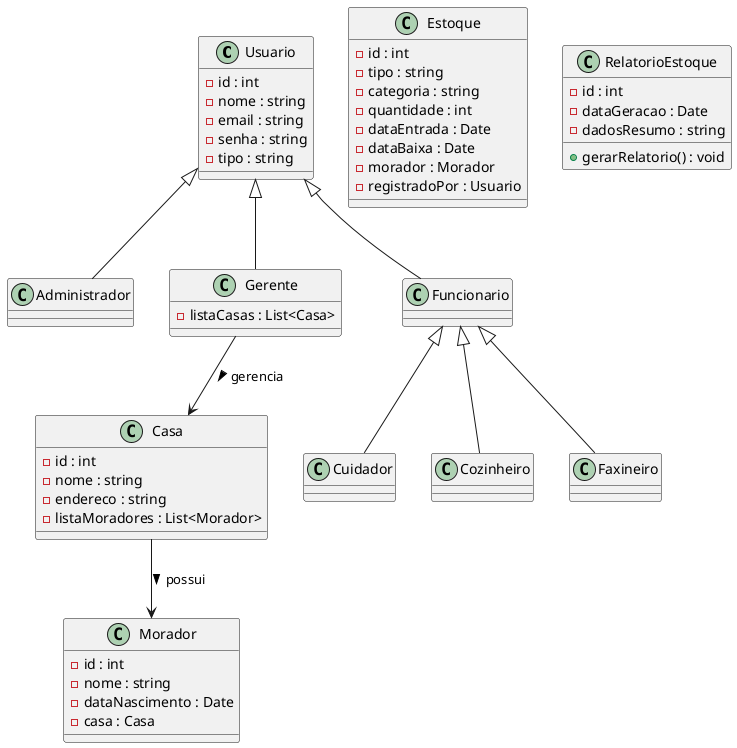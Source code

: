 @startuml
' Definição das classes e heranças

class Usuario {
  - id : int
  - nome : string
  - email : string
  - senha : string
  - tipo : string
}

class Administrador
class Gerente {
  - listaCasas : List<Casa>
}
class Funcionario

Usuario <|-- Administrador
Usuario <|-- Gerente
Usuario <|-- Funcionario

class Cuidador
class Cozinheiro
class Faxineiro

Funcionario <|-- Cuidador
Funcionario <|-- Cozinheiro
Funcionario <|-- Faxineiro

class Casa {
  - id : int
  - nome : string
  - endereco : string
  - listaMoradores : List<Morador>
}

class Morador {
  - id : int
  - nome : string
  - dataNascimento : Date
  - casa : Casa
}

Gerente --> Casa : gerencia >
Casa --> Morador : possui >

class Estoque {
  - id : int
  - tipo : string
  - categoria : string
  - quantidade : int
  - dataEntrada : Date
  - dataBaixa : Date
  - morador : Morador
  - registradoPor : Usuario
}

class RelatorioEstoque {
  - id : int
  - dataGeracao : Date
  - dadosResumo : string
  + gerarRelatorio() : void
}

@enduml
